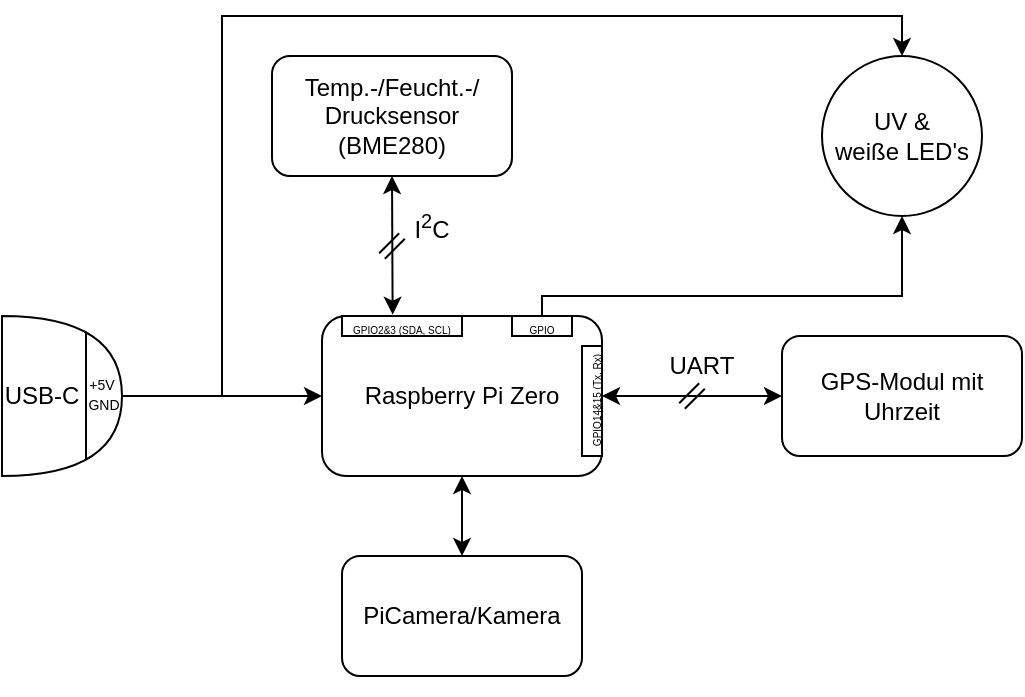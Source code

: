 <mxfile version="24.7.17">
  <diagram name="Page-1" id="mMCA69juecORdlarh5NK">
    <mxGraphModel dx="1145" dy="685" grid="1" gridSize="10" guides="1" tooltips="1" connect="1" arrows="1" fold="1" page="1" pageScale="1" pageWidth="850" pageHeight="1100" math="0" shadow="0">
      <root>
        <mxCell id="0" />
        <mxCell id="1" parent="0" />
        <mxCell id="2qhZ4QlU_wq2FUsO0siI-10" style="edgeStyle=orthogonalEdgeStyle;rounded=0;orthogonalLoop=1;jettySize=auto;html=1;exitX=0.75;exitY=0;exitDx=0;exitDy=0;entryX=0.5;entryY=1;entryDx=0;entryDy=0;" edge="1" parent="1" source="T9edA2yJ1EYy2SNgYuGs-2" target="T9edA2yJ1EYy2SNgYuGs-6">
          <mxGeometry relative="1" as="geometry">
            <mxPoint x="620" y="320" as="targetPoint" />
            <Array as="points">
              <mxPoint x="440" y="350" />
              <mxPoint x="440" y="340" />
              <mxPoint x="620" y="340" />
            </Array>
          </mxGeometry>
        </mxCell>
        <mxCell id="T9edA2yJ1EYy2SNgYuGs-2" value="Raspberry Pi Zero" style="rounded=1;whiteSpace=wrap;html=1;" parent="1" vertex="1">
          <mxGeometry x="330" y="350" width="140" height="80" as="geometry" />
        </mxCell>
        <mxCell id="T9edA2yJ1EYy2SNgYuGs-6" value="UV &amp;amp;&lt;div&gt;weiße LED&#39;s&lt;/div&gt;" style="ellipse;whiteSpace=wrap;html=1;aspect=fixed;" parent="1" vertex="1">
          <mxGeometry x="580" y="220" width="80" height="80" as="geometry" />
        </mxCell>
        <mxCell id="T9edA2yJ1EYy2SNgYuGs-7" value="Temp.-/Feucht.-/&lt;div&gt;Drucksensor (BME280)&lt;/div&gt;" style="rounded=1;whiteSpace=wrap;html=1;" parent="1" vertex="1">
          <mxGeometry x="305" y="220" width="120" height="60" as="geometry" />
        </mxCell>
        <mxCell id="T9edA2yJ1EYy2SNgYuGs-8" value="GPS-Modul mit Uhrzeit" style="rounded=1;whiteSpace=wrap;html=1;" parent="1" vertex="1">
          <mxGeometry x="560" y="360" width="120" height="60" as="geometry" />
        </mxCell>
        <mxCell id="2qhZ4QlU_wq2FUsO0siI-5" style="edgeStyle=orthogonalEdgeStyle;rounded=0;orthogonalLoop=1;jettySize=auto;html=1;exitX=1;exitY=0.5;exitDx=0;exitDy=0;exitPerimeter=0;entryX=0;entryY=0.5;entryDx=0;entryDy=0;" edge="1" parent="1" source="T9edA2yJ1EYy2SNgYuGs-9" target="T9edA2yJ1EYy2SNgYuGs-2">
          <mxGeometry relative="1" as="geometry" />
        </mxCell>
        <mxCell id="2qhZ4QlU_wq2FUsO0siI-6" style="edgeStyle=orthogonalEdgeStyle;rounded=0;orthogonalLoop=1;jettySize=auto;html=1;exitX=1;exitY=0.5;exitDx=0;exitDy=0;exitPerimeter=0;entryX=0.5;entryY=0;entryDx=0;entryDy=0;" edge="1" parent="1" source="T9edA2yJ1EYy2SNgYuGs-9" target="T9edA2yJ1EYy2SNgYuGs-6">
          <mxGeometry relative="1" as="geometry">
            <mxPoint x="620" y="160" as="targetPoint" />
            <Array as="points">
              <mxPoint x="280" y="390" />
              <mxPoint x="280" y="200" />
              <mxPoint x="620" y="200" />
            </Array>
          </mxGeometry>
        </mxCell>
        <mxCell id="T9edA2yJ1EYy2SNgYuGs-9" value="USB-C&amp;nbsp; &amp;nbsp; &amp;nbsp;&amp;nbsp;" style="shape=or;whiteSpace=wrap;html=1;" parent="1" vertex="1">
          <mxGeometry x="170" y="350" width="60" height="80" as="geometry" />
        </mxCell>
        <mxCell id="2qhZ4QlU_wq2FUsO0siI-9" value="" style="endArrow=classic;startArrow=classic;html=1;rounded=0;entryX=0.5;entryY=1;entryDx=0;entryDy=0;exitX=0.422;exitY=-0.067;exitDx=0;exitDy=0;exitPerimeter=0;" edge="1" parent="1" source="2qhZ4QlU_wq2FUsO0siI-22" target="T9edA2yJ1EYy2SNgYuGs-7">
          <mxGeometry width="50" height="50" relative="1" as="geometry">
            <mxPoint x="400" y="350" as="sourcePoint" />
            <mxPoint x="450" y="310" as="targetPoint" />
          </mxGeometry>
        </mxCell>
        <mxCell id="2qhZ4QlU_wq2FUsO0siI-12" value="" style="endArrow=classic;startArrow=classic;html=1;rounded=0;exitX=1;exitY=0.5;exitDx=0;exitDy=0;entryX=0;entryY=0.5;entryDx=0;entryDy=0;" edge="1" parent="1" source="T9edA2yJ1EYy2SNgYuGs-2" target="T9edA2yJ1EYy2SNgYuGs-8">
          <mxGeometry width="50" height="50" relative="1" as="geometry">
            <mxPoint x="660" y="430" as="sourcePoint" />
            <mxPoint x="710" y="380" as="targetPoint" />
          </mxGeometry>
        </mxCell>
        <mxCell id="2qhZ4QlU_wq2FUsO0siI-13" value="UART" style="text;html=1;align=center;verticalAlign=middle;whiteSpace=wrap;rounded=0;" vertex="1" parent="1">
          <mxGeometry x="490" y="360" width="60" height="30" as="geometry" />
        </mxCell>
        <mxCell id="2qhZ4QlU_wq2FUsO0siI-14" value="" style="endArrow=classic;startArrow=classic;html=1;rounded=0;entryX=0.5;entryY=1;entryDx=0;entryDy=0;" edge="1" parent="1" source="T9edA2yJ1EYy2SNgYuGs-4" target="T9edA2yJ1EYy2SNgYuGs-2">
          <mxGeometry width="50" height="50" relative="1" as="geometry">
            <mxPoint x="400" y="510" as="sourcePoint" />
            <mxPoint x="450" y="460" as="targetPoint" />
          </mxGeometry>
        </mxCell>
        <mxCell id="2qhZ4QlU_wq2FUsO0siI-17" value="" style="shape=link;html=1;rounded=0;" edge="1" parent="1">
          <mxGeometry width="100" relative="1" as="geometry">
            <mxPoint x="360" y="320" as="sourcePoint" />
            <mxPoint x="370" y="310" as="targetPoint" />
          </mxGeometry>
        </mxCell>
        <mxCell id="2qhZ4QlU_wq2FUsO0siI-18" value="I&lt;sup&gt;2&lt;/sup&gt;C" style="text;html=1;align=center;verticalAlign=middle;whiteSpace=wrap;rounded=0;" vertex="1" parent="1">
          <mxGeometry x="355" y="290" width="60" height="30" as="geometry" />
        </mxCell>
        <mxCell id="2qhZ4QlU_wq2FUsO0siI-19" value="" style="shape=link;html=1;rounded=0;" edge="1" parent="1">
          <mxGeometry width="100" relative="1" as="geometry">
            <mxPoint x="510" y="395" as="sourcePoint" />
            <mxPoint x="520" y="385" as="targetPoint" />
          </mxGeometry>
        </mxCell>
        <mxCell id="2qhZ4QlU_wq2FUsO0siI-22" value="&lt;font style=&quot;font-size: 5px;&quot;&gt;GPIO2&amp;amp;3 (SDA, SCL)&lt;/font&gt;" style="rounded=0;whiteSpace=wrap;html=1;" vertex="1" parent="1">
          <mxGeometry x="340" y="350" width="60" height="10" as="geometry" />
        </mxCell>
        <mxCell id="2qhZ4QlU_wq2FUsO0siI-25" value="&lt;div style=&quot;&quot;&gt;&lt;span style=&quot;font-size: 5px; background-color: initial;&quot;&gt;GPIO14&amp;amp;15 (Tx, Rx)&lt;/span&gt;&lt;/div&gt;" style="rounded=0;whiteSpace=wrap;html=1;rotation=-90;align=center;" vertex="1" parent="1">
          <mxGeometry x="437.5" y="387.5" width="55" height="10" as="geometry" />
        </mxCell>
        <mxCell id="2qhZ4QlU_wq2FUsO0siI-27" value="&lt;font style=&quot;font-size: 5px;&quot;&gt;GPIO&lt;/font&gt;" style="rounded=0;whiteSpace=wrap;html=1;" vertex="1" parent="1">
          <mxGeometry x="425" y="350" width="30" height="10" as="geometry" />
        </mxCell>
        <mxCell id="2qhZ4QlU_wq2FUsO0siI-29" value="" style="endArrow=none;html=1;rounded=0;entryX=0.7;entryY=0.1;entryDx=0;entryDy=0;entryPerimeter=0;exitX=0.7;exitY=0.9;exitDx=0;exitDy=0;exitPerimeter=0;" edge="1" parent="1" source="T9edA2yJ1EYy2SNgYuGs-9" target="T9edA2yJ1EYy2SNgYuGs-9">
          <mxGeometry width="50" height="50" relative="1" as="geometry">
            <mxPoint x="260" y="440" as="sourcePoint" />
            <mxPoint x="310" y="390" as="targetPoint" />
          </mxGeometry>
        </mxCell>
        <mxCell id="2qhZ4QlU_wq2FUsO0siI-30" value="&lt;font style=&quot;font-size: 7px;&quot;&gt;+5V&lt;/font&gt;" style="text;html=1;align=center;verticalAlign=middle;whiteSpace=wrap;rounded=0;" vertex="1" parent="1">
          <mxGeometry x="210" y="377.5" width="20" height="10" as="geometry" />
        </mxCell>
        <mxCell id="2qhZ4QlU_wq2FUsO0siI-31" value="&lt;font style=&quot;font-size: 7px;&quot;&gt;&amp;nbsp;GND&lt;/font&gt;" style="text;html=1;align=center;verticalAlign=middle;whiteSpace=wrap;rounded=0;" vertex="1" parent="1">
          <mxGeometry x="210" y="387.5" width="20" height="10" as="geometry" />
        </mxCell>
        <mxCell id="2qhZ4QlU_wq2FUsO0siI-32" value="" style="endArrow=classic;startArrow=classic;html=1;rounded=0;entryX=0.5;entryY=1;entryDx=0;entryDy=0;" edge="1" parent="1" target="T9edA2yJ1EYy2SNgYuGs-4">
          <mxGeometry width="50" height="50" relative="1" as="geometry">
            <mxPoint x="400" y="510" as="sourcePoint" />
            <mxPoint x="400" y="430" as="targetPoint" />
          </mxGeometry>
        </mxCell>
        <mxCell id="T9edA2yJ1EYy2SNgYuGs-4" value="PiCamera/Kamera" style="rounded=1;whiteSpace=wrap;html=1;" parent="1" vertex="1">
          <mxGeometry x="340" y="470" width="120" height="60" as="geometry" />
        </mxCell>
      </root>
    </mxGraphModel>
  </diagram>
</mxfile>
